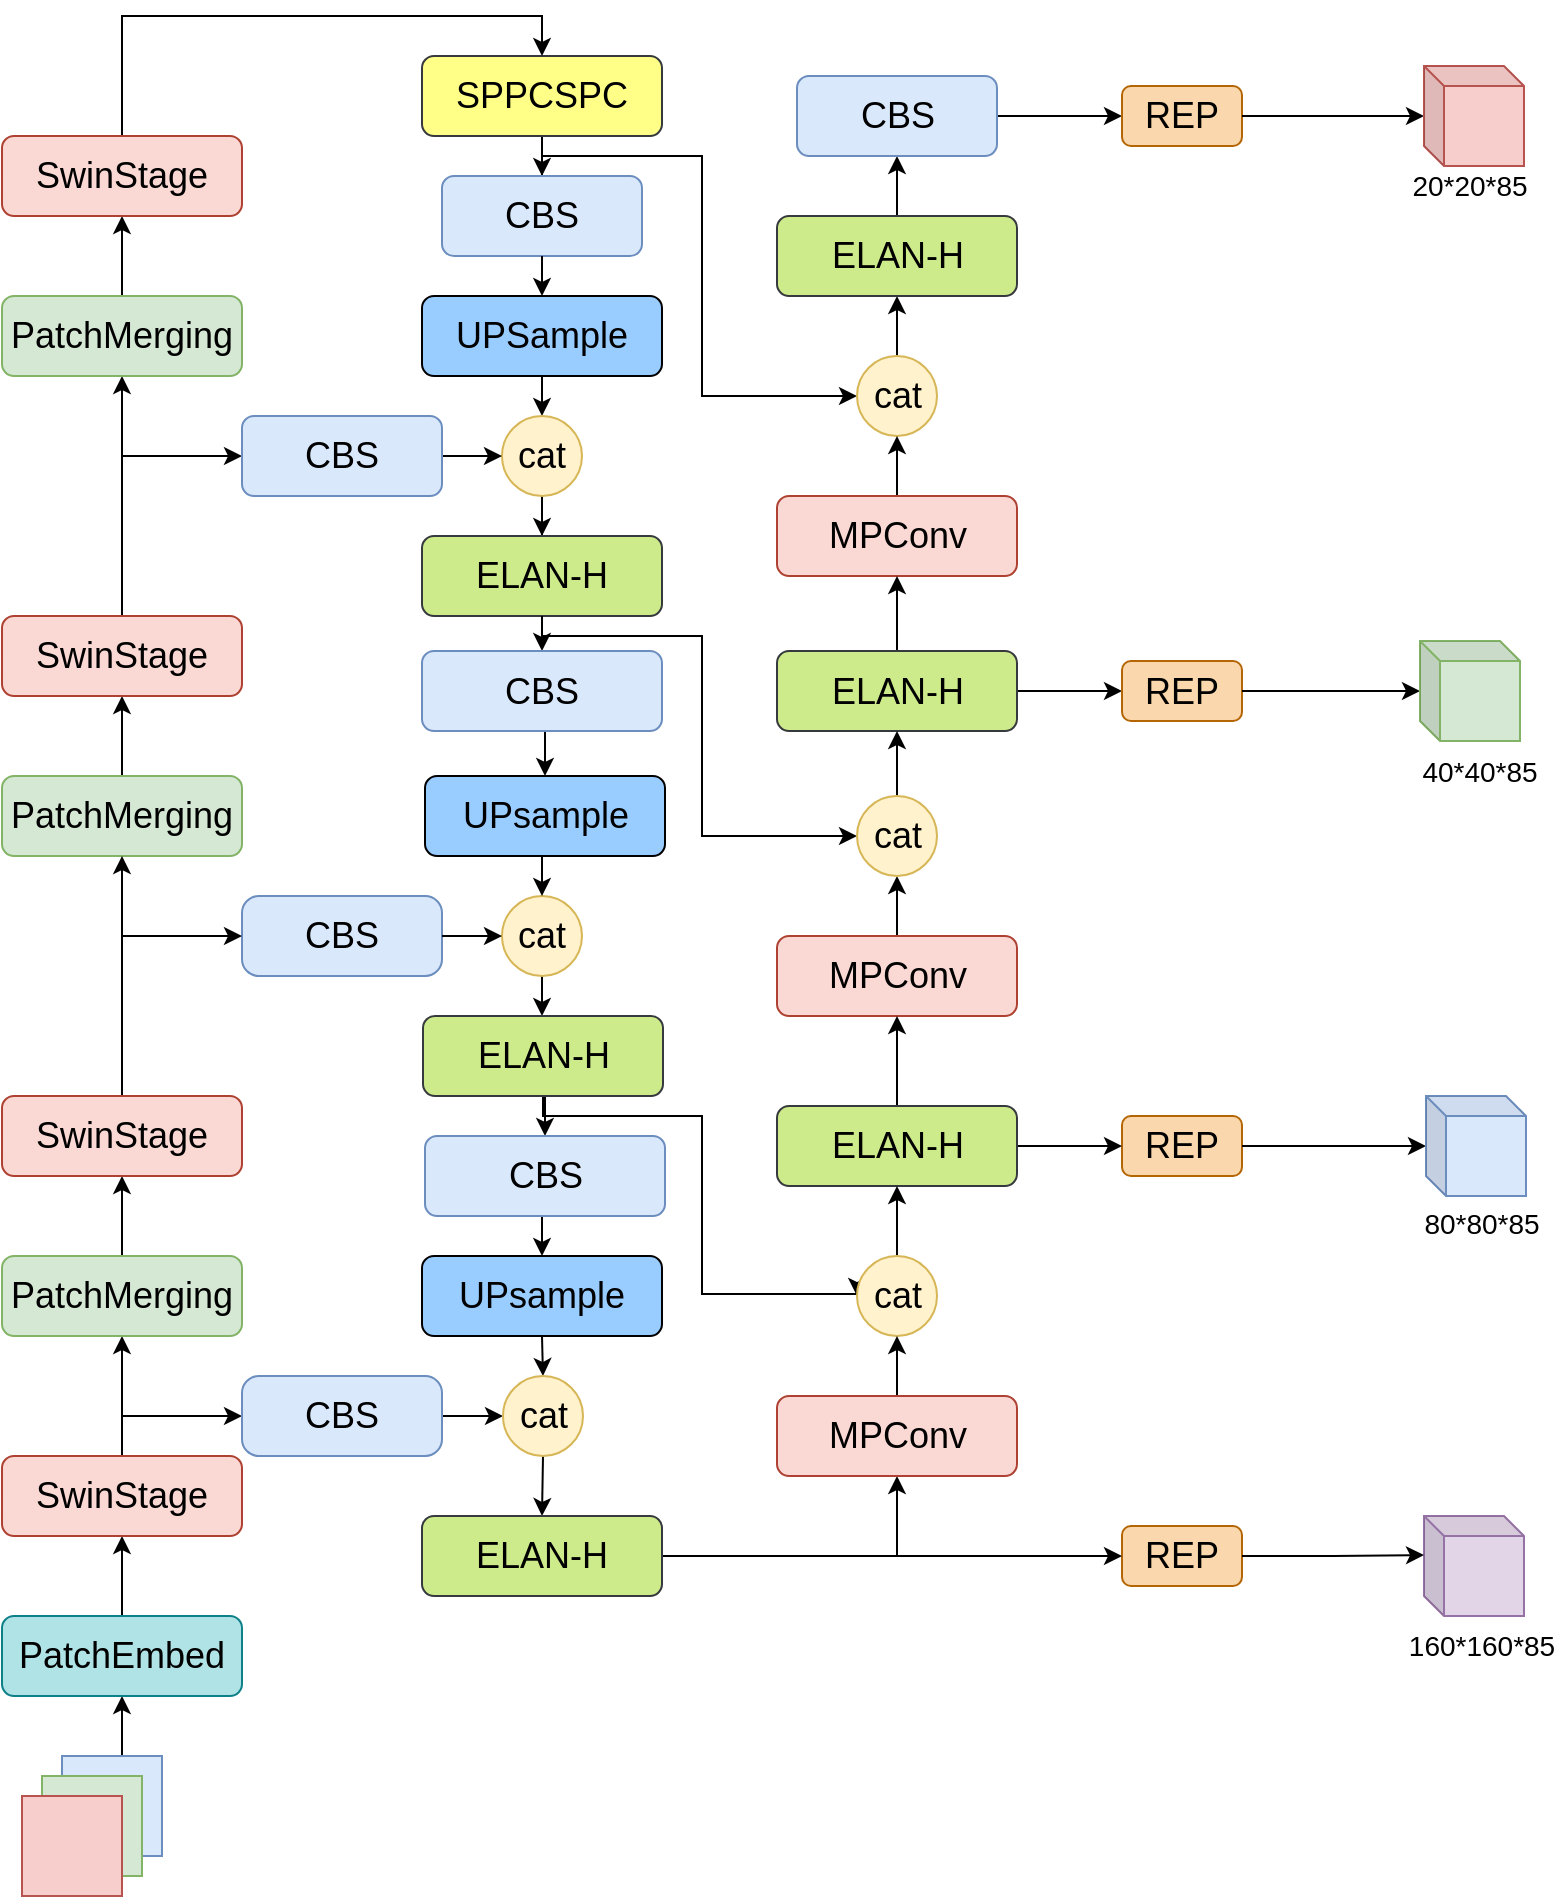 <mxfile version="23.1.1" type="github">
  <diagram id="i7gGXflLBzXJQ1Onad0F" name="第 1 页">
    <mxGraphModel dx="2049" dy="1066" grid="1" gridSize="10" guides="1" tooltips="1" connect="1" arrows="1" fold="1" page="1" pageScale="1" pageWidth="827" pageHeight="1169" math="0" shadow="0">
      <root>
        <mxCell id="0" />
        <mxCell id="1" parent="0" />
        <mxCell id="FEVaPa4jQSWnyuISxAun-16" style="edgeStyle=orthogonalEdgeStyle;rounded=0;orthogonalLoop=1;jettySize=auto;html=1;exitX=0.5;exitY=0;exitDx=0;exitDy=0;entryX=0.5;entryY=1;entryDx=0;entryDy=0;" parent="1" source="6hGsSX0xc1QD5v10wT_n-3" target="96Z2TRk2g2hctk14bLeR-11" edge="1">
          <mxGeometry relative="1" as="geometry" />
        </mxCell>
        <mxCell id="6hGsSX0xc1QD5v10wT_n-3" value="" style="whiteSpace=wrap;html=1;aspect=fixed;fillColor=#dae8fc;strokeColor=#6c8ebf;" parent="1" vertex="1">
          <mxGeometry x="70" y="970" width="50" height="50" as="geometry" />
        </mxCell>
        <mxCell id="6hGsSX0xc1QD5v10wT_n-2" value="" style="whiteSpace=wrap;html=1;aspect=fixed;fillColor=#d5e8d4;strokeColor=#82b366;" parent="1" vertex="1">
          <mxGeometry x="60" y="980" width="50" height="50" as="geometry" />
        </mxCell>
        <mxCell id="6hGsSX0xc1QD5v10wT_n-1" value="" style="whiteSpace=wrap;html=1;aspect=fixed;fillColor=#f8cecc;strokeColor=#b85450;" parent="1" vertex="1">
          <mxGeometry x="50" y="990" width="50" height="50" as="geometry" />
        </mxCell>
        <mxCell id="FEVaPa4jQSWnyuISxAun-14" style="edgeStyle=orthogonalEdgeStyle;rounded=0;orthogonalLoop=1;jettySize=auto;html=1;exitX=0.5;exitY=0;exitDx=0;exitDy=0;entryX=0.5;entryY=1;entryDx=0;entryDy=0;" parent="1" source="96Z2TRk2g2hctk14bLeR-11" target="96Z2TRk2g2hctk14bLeR-17" edge="1">
          <mxGeometry relative="1" as="geometry" />
        </mxCell>
        <mxCell id="96Z2TRk2g2hctk14bLeR-11" value="&lt;font style=&quot;font-size: 18px;&quot;&gt;PatchEmbed&lt;/font&gt;" style="rounded=1;whiteSpace=wrap;html=1;fillColor=#b0e3e6;strokeColor=#0e8088;" parent="1" vertex="1">
          <mxGeometry x="40" y="900" width="120" height="40" as="geometry" />
        </mxCell>
        <mxCell id="96Z2TRk2g2hctk14bLeR-20" value="" style="edgeStyle=orthogonalEdgeStyle;rounded=0;orthogonalLoop=1;jettySize=auto;html=1;" parent="1" source="96Z2TRk2g2hctk14bLeR-17" target="96Z2TRk2g2hctk14bLeR-19" edge="1">
          <mxGeometry relative="1" as="geometry" />
        </mxCell>
        <mxCell id="FEVaPa4jQSWnyuISxAun-20" style="edgeStyle=orthogonalEdgeStyle;rounded=0;orthogonalLoop=1;jettySize=auto;html=1;exitX=0.5;exitY=0;exitDx=0;exitDy=0;entryX=0;entryY=0.5;entryDx=0;entryDy=0;" parent="1" source="96Z2TRk2g2hctk14bLeR-17" target="FEVaPa4jQSWnyuISxAun-19" edge="1">
          <mxGeometry relative="1" as="geometry" />
        </mxCell>
        <mxCell id="96Z2TRk2g2hctk14bLeR-17" value="&lt;font style=&quot;font-size: 18px;&quot;&gt;SwinStage&lt;/font&gt;" style="rounded=1;whiteSpace=wrap;html=1;fillColor=#fad9d5;strokeColor=#ae4132;" parent="1" vertex="1">
          <mxGeometry x="40" y="820" width="120" height="40" as="geometry" />
        </mxCell>
        <mxCell id="96Z2TRk2g2hctk14bLeR-284" value="" style="edgeStyle=orthogonalEdgeStyle;rounded=0;orthogonalLoop=1;jettySize=auto;html=1;fontSize=30;" parent="1" source="96Z2TRk2g2hctk14bLeR-19" target="96Z2TRk2g2hctk14bLeR-281" edge="1">
          <mxGeometry relative="1" as="geometry" />
        </mxCell>
        <mxCell id="96Z2TRk2g2hctk14bLeR-19" value="&lt;font style=&quot;font-size: 18px;&quot;&gt;PatchMerging&lt;/font&gt;" style="rounded=1;whiteSpace=wrap;html=1;fillColor=#d5e8d4;strokeColor=#82b366;" parent="1" vertex="1">
          <mxGeometry x="40" y="720" width="120" height="40" as="geometry" />
        </mxCell>
        <mxCell id="96Z2TRk2g2hctk14bLeR-41" style="edgeStyle=orthogonalEdgeStyle;rounded=0;orthogonalLoop=1;jettySize=auto;html=1;exitX=0.5;exitY=0;exitDx=0;exitDy=0;entryX=0.5;entryY=1;entryDx=0;entryDy=0;" parent="1" source="96Z2TRk2g2hctk14bLeR-21" target="96Z2TRk2g2hctk14bLeR-23" edge="1">
          <mxGeometry relative="1" as="geometry" />
        </mxCell>
        <mxCell id="96Z2TRk2g2hctk14bLeR-21" value="&lt;font style=&quot;font-size: 18px;&quot;&gt;PatchMerging&lt;/font&gt;" style="rounded=1;whiteSpace=wrap;html=1;fillColor=#d5e8d4;strokeColor=#82b366;" parent="1" vertex="1">
          <mxGeometry x="40" y="480" width="120" height="40" as="geometry" />
        </mxCell>
        <mxCell id="96Z2TRk2g2hctk14bLeR-26" style="edgeStyle=orthogonalEdgeStyle;rounded=0;orthogonalLoop=1;jettySize=auto;html=1;exitX=0.5;exitY=0;exitDx=0;exitDy=0;" parent="1" source="96Z2TRk2g2hctk14bLeR-23" target="96Z2TRk2g2hctk14bLeR-25" edge="1">
          <mxGeometry relative="1" as="geometry" />
        </mxCell>
        <mxCell id="FEVaPa4jQSWnyuISxAun-17" style="edgeStyle=orthogonalEdgeStyle;rounded=0;orthogonalLoop=1;jettySize=auto;html=1;exitX=0.5;exitY=0;exitDx=0;exitDy=0;entryX=0;entryY=0.5;entryDx=0;entryDy=0;" parent="1" source="96Z2TRk2g2hctk14bLeR-23" target="96Z2TRk2g2hctk14bLeR-40" edge="1">
          <mxGeometry relative="1" as="geometry" />
        </mxCell>
        <mxCell id="96Z2TRk2g2hctk14bLeR-23" value="&lt;font style=&quot;font-size: 18px;&quot;&gt;SwinStage&lt;/font&gt;" style="rounded=1;whiteSpace=wrap;html=1;fillColor=#fad9d5;strokeColor=#ae4132;" parent="1" vertex="1">
          <mxGeometry x="40" y="400" width="120" height="40" as="geometry" />
        </mxCell>
        <mxCell id="FEVaPa4jQSWnyuISxAun-5" value="" style="edgeStyle=orthogonalEdgeStyle;rounded=0;orthogonalLoop=1;jettySize=auto;html=1;" parent="1" source="96Z2TRk2g2hctk14bLeR-25" target="FEVaPa4jQSWnyuISxAun-4" edge="1">
          <mxGeometry relative="1" as="geometry" />
        </mxCell>
        <mxCell id="96Z2TRk2g2hctk14bLeR-25" value="&lt;font style=&quot;font-size: 18px;&quot;&gt;PatchMerging&lt;/font&gt;" style="rounded=1;whiteSpace=wrap;html=1;fillColor=#d5e8d4;strokeColor=#82b366;" parent="1" vertex="1">
          <mxGeometry x="40" y="240" width="120" height="40" as="geometry" />
        </mxCell>
        <mxCell id="96Z2TRk2g2hctk14bLeR-31" style="edgeStyle=orthogonalEdgeStyle;rounded=0;orthogonalLoop=1;jettySize=auto;html=1;exitX=0.5;exitY=1;exitDx=0;exitDy=0;" parent="1" source="96Z2TRk2g2hctk14bLeR-28" target="96Z2TRk2g2hctk14bLeR-30" edge="1">
          <mxGeometry relative="1" as="geometry" />
        </mxCell>
        <mxCell id="FEVaPa4jQSWnyuISxAun-55" style="edgeStyle=orthogonalEdgeStyle;rounded=0;orthogonalLoop=1;jettySize=auto;html=1;exitX=0.5;exitY=1;exitDx=0;exitDy=0;entryX=0;entryY=0.5;entryDx=0;entryDy=0;" parent="1" source="96Z2TRk2g2hctk14bLeR-28" target="96Z2TRk2g2hctk14bLeR-71" edge="1">
          <mxGeometry relative="1" as="geometry">
            <Array as="points">
              <mxPoint x="310" y="170" />
              <mxPoint x="390" y="170" />
              <mxPoint x="390" y="290" />
            </Array>
          </mxGeometry>
        </mxCell>
        <mxCell id="96Z2TRk2g2hctk14bLeR-28" value="&lt;font style=&quot;font-size: 18px;&quot;&gt;SPPCSPC&lt;/font&gt;" style="rounded=1;whiteSpace=wrap;html=1;fillColor=#ffff88;strokeColor=#36393d;" parent="1" vertex="1">
          <mxGeometry x="250" y="120" width="120" height="40" as="geometry" />
        </mxCell>
        <mxCell id="96Z2TRk2g2hctk14bLeR-30" value="&lt;font style=&quot;font-size: 18px;&quot;&gt;CBS&lt;/font&gt;" style="rounded=1;whiteSpace=wrap;html=1;fillColor=#dae8fc;strokeColor=#6c8ebf;" parent="1" vertex="1">
          <mxGeometry x="260" y="180" width="100" height="40" as="geometry" />
        </mxCell>
        <mxCell id="FEVaPa4jQSWnyuISxAun-47" style="edgeStyle=orthogonalEdgeStyle;rounded=0;orthogonalLoop=1;jettySize=auto;html=1;exitX=0.5;exitY=1;exitDx=0;exitDy=0;entryX=0.5;entryY=0;entryDx=0;entryDy=0;" parent="1" source="96Z2TRk2g2hctk14bLeR-32" target="96Z2TRk2g2hctk14bLeR-37" edge="1">
          <mxGeometry relative="1" as="geometry" />
        </mxCell>
        <mxCell id="96Z2TRk2g2hctk14bLeR-32" value="&lt;font style=&quot;font-size: 18px;&quot;&gt;UPSample&lt;/font&gt;" style="rounded=1;whiteSpace=wrap;html=1;fillColor=#99CCFF;" parent="1" vertex="1">
          <mxGeometry x="250" y="240" width="120" height="40" as="geometry" />
        </mxCell>
        <mxCell id="96Z2TRk2g2hctk14bLeR-50" value="" style="edgeStyle=orthogonalEdgeStyle;rounded=0;orthogonalLoop=1;jettySize=auto;html=1;" parent="1" source="96Z2TRk2g2hctk14bLeR-37" target="96Z2TRk2g2hctk14bLeR-49" edge="1">
          <mxGeometry relative="1" as="geometry" />
        </mxCell>
        <mxCell id="96Z2TRk2g2hctk14bLeR-37" value="&lt;font style=&quot;font-size: 18px;&quot;&gt;cat&lt;/font&gt;" style="ellipse;whiteSpace=wrap;html=1;rounded=1;fillColor=#fff2cc;strokeColor=#d6b656;" parent="1" vertex="1">
          <mxGeometry x="290" y="300" width="40" height="40" as="geometry" />
        </mxCell>
        <mxCell id="slHn6gZgomVeKo_xS-rV-101" style="edgeStyle=orthogonalEdgeStyle;rounded=0;orthogonalLoop=1;jettySize=auto;html=1;exitX=1;exitY=0.5;exitDx=0;exitDy=0;" parent="1" source="96Z2TRk2g2hctk14bLeR-40" target="96Z2TRk2g2hctk14bLeR-37" edge="1">
          <mxGeometry relative="1" as="geometry" />
        </mxCell>
        <mxCell id="96Z2TRk2g2hctk14bLeR-40" value="&lt;font style=&quot;font-size: 18px;&quot;&gt;CBS&lt;/font&gt;" style="rounded=1;whiteSpace=wrap;html=1;fillColor=#dae8fc;strokeColor=#6c8ebf;" parent="1" vertex="1">
          <mxGeometry x="160" y="300" width="100" height="40" as="geometry" />
        </mxCell>
        <mxCell id="96Z2TRk2g2hctk14bLeR-43" value="&lt;font style=&quot;font-size: 18px;&quot;&gt;CBS&lt;/font&gt;" style="rounded=1;whiteSpace=wrap;html=1;fillColor=#dae8fc;strokeColor=#6c8ebf;arcSize=21;" parent="1" vertex="1">
          <mxGeometry x="160" y="540" width="100" height="40" as="geometry" />
        </mxCell>
        <mxCell id="96Z2TRk2g2hctk14bLeR-67" value="" style="edgeStyle=orthogonalEdgeStyle;rounded=0;orthogonalLoop=1;jettySize=auto;html=1;" parent="1" source="96Z2TRk2g2hctk14bLeR-48" target="96Z2TRk2g2hctk14bLeR-66" edge="1">
          <mxGeometry relative="1" as="geometry" />
        </mxCell>
        <mxCell id="96Z2TRk2g2hctk14bLeR-48" value="&lt;font style=&quot;font-size: 18px;&quot;&gt;cat&lt;/font&gt;" style="ellipse;whiteSpace=wrap;html=1;rounded=1;fillColor=#fff2cc;strokeColor=#d6b656;" parent="1" vertex="1">
          <mxGeometry x="290" y="540" width="40" height="40" as="geometry" />
        </mxCell>
        <mxCell id="FEVaPa4jQSWnyuISxAun-54" style="edgeStyle=orthogonalEdgeStyle;rounded=0;orthogonalLoop=1;jettySize=auto;html=1;exitX=0.5;exitY=1;exitDx=0;exitDy=0;entryX=0;entryY=0.5;entryDx=0;entryDy=0;" parent="1" source="96Z2TRk2g2hctk14bLeR-49" target="96Z2TRk2g2hctk14bLeR-89" edge="1">
          <mxGeometry relative="1" as="geometry">
            <Array as="points">
              <mxPoint x="310" y="410" />
              <mxPoint x="390" y="410" />
              <mxPoint x="390" y="510" />
            </Array>
          </mxGeometry>
        </mxCell>
        <mxCell id="96Z2TRk2g2hctk14bLeR-49" value="&lt;font style=&quot;font-size: 18px;&quot;&gt;ELAN-H&lt;/font&gt;" style="rounded=1;whiteSpace=wrap;html=1;fillColor=#cdeb8b;strokeColor=#36393d;" parent="1" vertex="1">
          <mxGeometry x="250" y="360" width="120" height="40" as="geometry" />
        </mxCell>
        <mxCell id="96Z2TRk2g2hctk14bLeR-56" style="edgeStyle=orthogonalEdgeStyle;rounded=0;orthogonalLoop=1;jettySize=auto;html=1;exitX=0.5;exitY=1;exitDx=0;exitDy=0;entryX=0.5;entryY=0;entryDx=0;entryDy=0;" parent="1" source="96Z2TRk2g2hctk14bLeR-49" target="96Z2TRk2g2hctk14bLeR-54" edge="1">
          <mxGeometry relative="1" as="geometry">
            <mxPoint x="311" y="445" as="sourcePoint" />
          </mxGeometry>
        </mxCell>
        <mxCell id="a6rZ2WNsQKCH5PQ9cZ_o-20" style="edgeStyle=orthogonalEdgeStyle;rounded=0;orthogonalLoop=1;jettySize=auto;html=1;exitX=0.5;exitY=1;exitDx=0;exitDy=0;entryX=0.5;entryY=0;entryDx=0;entryDy=0;fontFamily=Tahoma;fontSize=6;" parent="1" source="96Z2TRk2g2hctk14bLeR-60" target="96Z2TRk2g2hctk14bLeR-48" edge="1">
          <mxGeometry relative="1" as="geometry" />
        </mxCell>
        <mxCell id="96Z2TRk2g2hctk14bLeR-60" value="&lt;font style=&quot;font-size: 18px;&quot;&gt;UPsample&lt;/font&gt;" style="rounded=1;whiteSpace=wrap;html=1;fillColor=#99CCFF;" parent="1" vertex="1">
          <mxGeometry x="251.5" y="480" width="120" height="40" as="geometry" />
        </mxCell>
        <mxCell id="FEVaPa4jQSWnyuISxAun-22" style="edgeStyle=orthogonalEdgeStyle;rounded=0;orthogonalLoop=1;jettySize=auto;html=1;exitX=0.5;exitY=1;exitDx=0;exitDy=0;entryX=0.5;entryY=0;entryDx=0;entryDy=0;" parent="1" source="96Z2TRk2g2hctk14bLeR-66" target="FEVaPa4jQSWnyuISxAun-21" edge="1">
          <mxGeometry relative="1" as="geometry" />
        </mxCell>
        <mxCell id="FEVaPa4jQSWnyuISxAun-48" style="edgeStyle=orthogonalEdgeStyle;rounded=0;orthogonalLoop=1;jettySize=auto;html=1;exitX=0.5;exitY=1;exitDx=0;exitDy=0;entryX=0;entryY=0.5;entryDx=0;entryDy=0;" parent="1" source="96Z2TRk2g2hctk14bLeR-66" target="FEVaPa4jQSWnyuISxAun-34" edge="1">
          <mxGeometry relative="1" as="geometry">
            <Array as="points">
              <mxPoint x="311" y="650" />
              <mxPoint x="390" y="650" />
              <mxPoint x="390" y="739" />
            </Array>
          </mxGeometry>
        </mxCell>
        <mxCell id="96Z2TRk2g2hctk14bLeR-66" value="&lt;font style=&quot;font-size: 18px;&quot;&gt;ELAN-H&lt;/font&gt;" style="whiteSpace=wrap;html=1;rounded=1;fillColor=#cdeb8b;strokeColor=#36393d;" parent="1" vertex="1">
          <mxGeometry x="250.5" y="600" width="120" height="40" as="geometry" />
        </mxCell>
        <mxCell id="96Z2TRk2g2hctk14bLeR-96" style="edgeStyle=orthogonalEdgeStyle;rounded=0;orthogonalLoop=1;jettySize=auto;html=1;exitX=0.5;exitY=0;exitDx=0;exitDy=0;entryX=0.5;entryY=1;entryDx=0;entryDy=0;" parent="1" source="96Z2TRk2g2hctk14bLeR-71" target="96Z2TRk2g2hctk14bLeR-94" edge="1">
          <mxGeometry relative="1" as="geometry" />
        </mxCell>
        <mxCell id="96Z2TRk2g2hctk14bLeR-71" value="&lt;font style=&quot;font-size: 18px;&quot;&gt;cat&lt;/font&gt;" style="ellipse;whiteSpace=wrap;html=1;rounded=1;fillColor=#fff2cc;strokeColor=#d6b656;" parent="1" vertex="1">
          <mxGeometry x="467.5" y="270" width="40" height="40" as="geometry" />
        </mxCell>
        <mxCell id="96Z2TRk2g2hctk14bLeR-84" value="" style="edgeStyle=orthogonalEdgeStyle;rounded=0;orthogonalLoop=1;jettySize=auto;html=1;entryX=0.5;entryY=1;entryDx=0;entryDy=0;" parent="1" source="96Z2TRk2g2hctk14bLeR-81" target="96Z2TRk2g2hctk14bLeR-71" edge="1">
          <mxGeometry relative="1" as="geometry">
            <mxPoint x="486" y="320" as="targetPoint" />
          </mxGeometry>
        </mxCell>
        <mxCell id="96Z2TRk2g2hctk14bLeR-81" value="&lt;font style=&quot;font-size: 18px;&quot;&gt;MPConv&lt;/font&gt;" style="whiteSpace=wrap;html=1;rounded=1;fillColor=#fad9d5;strokeColor=#ae4132;" parent="1" vertex="1">
          <mxGeometry x="427.5" y="340" width="120" height="40" as="geometry" />
        </mxCell>
        <mxCell id="96Z2TRk2g2hctk14bLeR-88" value="" style="edgeStyle=orthogonalEdgeStyle;rounded=0;orthogonalLoop=1;jettySize=auto;html=1;" parent="1" source="96Z2TRk2g2hctk14bLeR-82" target="96Z2TRk2g2hctk14bLeR-81" edge="1">
          <mxGeometry relative="1" as="geometry" />
        </mxCell>
        <mxCell id="slHn6gZgomVeKo_xS-rV-91" style="edgeStyle=orthogonalEdgeStyle;rounded=0;orthogonalLoop=1;jettySize=auto;html=1;exitX=1;exitY=0.5;exitDx=0;exitDy=0;entryX=0;entryY=0.5;entryDx=0;entryDy=0;" parent="1" source="96Z2TRk2g2hctk14bLeR-82" target="96Z2TRk2g2hctk14bLeR-100" edge="1">
          <mxGeometry relative="1" as="geometry" />
        </mxCell>
        <mxCell id="96Z2TRk2g2hctk14bLeR-82" value="&lt;font style=&quot;font-size: 18px;&quot;&gt;ELAN-H&lt;/font&gt;" style="whiteSpace=wrap;html=1;rounded=1;fillColor=#cdeb8b;strokeColor=#36393d;" parent="1" vertex="1">
          <mxGeometry x="427.5" y="417.5" width="120" height="40" as="geometry" />
        </mxCell>
        <mxCell id="FEVaPa4jQSWnyuISxAun-53" style="edgeStyle=orthogonalEdgeStyle;rounded=0;orthogonalLoop=1;jettySize=auto;html=1;exitX=0.5;exitY=0;exitDx=0;exitDy=0;entryX=0.5;entryY=1;entryDx=0;entryDy=0;" parent="1" source="96Z2TRk2g2hctk14bLeR-83" target="96Z2TRk2g2hctk14bLeR-89" edge="1">
          <mxGeometry relative="1" as="geometry" />
        </mxCell>
        <mxCell id="96Z2TRk2g2hctk14bLeR-83" value="&lt;font style=&quot;font-size: 18px;&quot;&gt;MPConv&lt;/font&gt;" style="whiteSpace=wrap;html=1;rounded=1;fillColor=#fad9d5;strokeColor=#ae4132;" parent="1" vertex="1">
          <mxGeometry x="427.5" y="560" width="120" height="40" as="geometry" />
        </mxCell>
        <mxCell id="96Z2TRk2g2hctk14bLeR-90" value="" style="edgeStyle=orthogonalEdgeStyle;rounded=0;orthogonalLoop=1;jettySize=auto;html=1;" parent="1" source="96Z2TRk2g2hctk14bLeR-89" target="96Z2TRk2g2hctk14bLeR-82" edge="1">
          <mxGeometry relative="1" as="geometry" />
        </mxCell>
        <mxCell id="96Z2TRk2g2hctk14bLeR-89" value="&lt;font style=&quot;font-size: 18px;&quot;&gt;cat&lt;/font&gt;" style="ellipse;whiteSpace=wrap;html=1;rounded=1;fillColor=#fff2cc;strokeColor=#d6b656;" parent="1" vertex="1">
          <mxGeometry x="467.5" y="490" width="40" height="40" as="geometry" />
        </mxCell>
        <mxCell id="96Z2TRk2g2hctk14bLeR-97" style="edgeStyle=orthogonalEdgeStyle;rounded=0;orthogonalLoop=1;jettySize=auto;html=1;exitX=0.5;exitY=0;exitDx=0;exitDy=0;entryX=0.5;entryY=1;entryDx=0;entryDy=0;" parent="1" source="96Z2TRk2g2hctk14bLeR-94" target="96Z2TRk2g2hctk14bLeR-95" edge="1">
          <mxGeometry relative="1" as="geometry">
            <mxPoint x="486" y="175" as="sourcePoint" />
          </mxGeometry>
        </mxCell>
        <mxCell id="96Z2TRk2g2hctk14bLeR-94" value="&lt;font style=&quot;font-size: 18px;&quot;&gt;ELAN-H&lt;/font&gt;" style="rounded=1;whiteSpace=wrap;html=1;fillColor=#cdeb8b;strokeColor=#36393d;" parent="1" vertex="1">
          <mxGeometry x="427.5" y="200" width="120" height="40" as="geometry" />
        </mxCell>
        <mxCell id="96Z2TRk2g2hctk14bLeR-99" style="edgeStyle=orthogonalEdgeStyle;rounded=0;orthogonalLoop=1;jettySize=auto;html=1;exitX=1;exitY=0.5;exitDx=0;exitDy=0;entryX=0;entryY=0.5;entryDx=0;entryDy=0;" parent="1" source="96Z2TRk2g2hctk14bLeR-95" target="96Z2TRk2g2hctk14bLeR-98" edge="1">
          <mxGeometry relative="1" as="geometry" />
        </mxCell>
        <mxCell id="96Z2TRk2g2hctk14bLeR-95" value="&lt;font style=&quot;font-size: 18px;&quot;&gt;CBS&lt;/font&gt;" style="rounded=1;whiteSpace=wrap;html=1;fillColor=#dae8fc;strokeColor=#6c8ebf;" parent="1" vertex="1">
          <mxGeometry x="437.5" y="130" width="100" height="40" as="geometry" />
        </mxCell>
        <mxCell id="96Z2TRk2g2hctk14bLeR-98" value="&lt;font style=&quot;font-size: 18px;&quot;&gt;REP&lt;/font&gt;" style="rounded=1;whiteSpace=wrap;html=1;fillColor=#fad7ac;strokeColor=#b46504;" parent="1" vertex="1">
          <mxGeometry x="600" y="135" width="60" height="30" as="geometry" />
        </mxCell>
        <mxCell id="96Z2TRk2g2hctk14bLeR-100" value="&lt;font style=&quot;font-size: 18px;&quot;&gt;REP&lt;/font&gt;" style="rounded=1;whiteSpace=wrap;html=1;fillColor=#fad7ac;strokeColor=#b46504;" parent="1" vertex="1">
          <mxGeometry x="600" y="422.5" width="60" height="30" as="geometry" />
        </mxCell>
        <mxCell id="96Z2TRk2g2hctk14bLeR-101" value="&lt;font style=&quot;font-size: 18px;&quot;&gt;REP&lt;/font&gt;" style="rounded=1;whiteSpace=wrap;html=1;fillColor=#fad7ac;strokeColor=#b46504;" parent="1" vertex="1">
          <mxGeometry x="600" y="650" width="60" height="30" as="geometry" />
        </mxCell>
        <mxCell id="96Z2TRk2g2hctk14bLeR-141" value="" style="edgeStyle=orthogonalEdgeStyle;rounded=0;orthogonalLoop=1;jettySize=auto;html=1;exitX=1;exitY=0.5;exitDx=0;exitDy=0;" parent="1" source="96Z2TRk2g2hctk14bLeR-98" target="96Z2TRk2g2hctk14bLeR-117" edge="1">
          <mxGeometry relative="1" as="geometry">
            <mxPoint x="721" y="150.0" as="sourcePoint" />
          </mxGeometry>
        </mxCell>
        <mxCell id="96Z2TRk2g2hctk14bLeR-119" value="" style="edgeStyle=orthogonalEdgeStyle;rounded=0;orthogonalLoop=1;jettySize=auto;html=1;exitX=1;exitY=0.5;exitDx=0;exitDy=0;" parent="1" source="96Z2TRk2g2hctk14bLeR-100" target="96Z2TRk2g2hctk14bLeR-118" edge="1">
          <mxGeometry relative="1" as="geometry">
            <mxPoint x="721" y="396" as="sourcePoint" />
          </mxGeometry>
        </mxCell>
        <mxCell id="96Z2TRk2g2hctk14bLeR-121" value="" style="edgeStyle=orthogonalEdgeStyle;rounded=0;orthogonalLoop=1;jettySize=auto;html=1;exitX=1;exitY=0.5;exitDx=0;exitDy=0;" parent="1" source="96Z2TRk2g2hctk14bLeR-101" target="96Z2TRk2g2hctk14bLeR-120" edge="1">
          <mxGeometry relative="1" as="geometry">
            <mxPoint x="721" y="670" as="sourcePoint" />
          </mxGeometry>
        </mxCell>
        <mxCell id="96Z2TRk2g2hctk14bLeR-117" value="" style="shape=cube;whiteSpace=wrap;html=1;boundedLbl=1;backgroundOutline=1;darkOpacity=0.05;darkOpacity2=0.1;size=10;fontStyle=1;fillColor=#f8cecc;strokeColor=#b85450;" parent="1" vertex="1">
          <mxGeometry x="751" y="125" width="50" height="50" as="geometry" />
        </mxCell>
        <mxCell id="96Z2TRk2g2hctk14bLeR-118" value="" style="shape=cube;whiteSpace=wrap;html=1;boundedLbl=1;backgroundOutline=1;darkOpacity=0.05;darkOpacity2=0.1;size=10;fillColor=#d5e8d4;strokeColor=#82b366;" parent="1" vertex="1">
          <mxGeometry x="749" y="412.5" width="50" height="50" as="geometry" />
        </mxCell>
        <mxCell id="96Z2TRk2g2hctk14bLeR-120" value="" style="shape=cube;whiteSpace=wrap;html=1;boundedLbl=1;backgroundOutline=1;darkOpacity=0.05;darkOpacity2=0.1;size=10;fillColor=#dae8fc;strokeColor=#6c8ebf;" parent="1" vertex="1">
          <mxGeometry x="752" y="640" width="50" height="50" as="geometry" />
        </mxCell>
        <mxCell id="96Z2TRk2g2hctk14bLeR-285" value="" style="edgeStyle=orthogonalEdgeStyle;rounded=0;orthogonalLoop=1;jettySize=auto;html=1;fontSize=30;" parent="1" source="96Z2TRk2g2hctk14bLeR-281" target="96Z2TRk2g2hctk14bLeR-21" edge="1">
          <mxGeometry relative="1" as="geometry" />
        </mxCell>
        <mxCell id="FEVaPa4jQSWnyuISxAun-15" style="edgeStyle=orthogonalEdgeStyle;rounded=0;orthogonalLoop=1;jettySize=auto;html=1;exitX=0.5;exitY=0;exitDx=0;exitDy=0;entryX=0;entryY=0.5;entryDx=0;entryDy=0;" parent="1" source="96Z2TRk2g2hctk14bLeR-281" target="96Z2TRk2g2hctk14bLeR-43" edge="1">
          <mxGeometry relative="1" as="geometry" />
        </mxCell>
        <mxCell id="96Z2TRk2g2hctk14bLeR-281" value="&lt;font style=&quot;font-size: 18px;&quot;&gt;SwinStage&lt;/font&gt;" style="rounded=1;whiteSpace=wrap;html=1;fillColor=#fad9d5;strokeColor=#ae4132;" parent="1" vertex="1">
          <mxGeometry x="40" y="640" width="120" height="40" as="geometry" />
        </mxCell>
        <mxCell id="96Z2TRk2g2hctk14bLeR-370" value="&lt;font style=&quot;font-size: 14px;&quot;&gt;20*20*85&lt;/font&gt;" style="text;html=1;strokeColor=none;fillColor=none;align=center;verticalAlign=middle;whiteSpace=wrap;rounded=0;strokeWidth=1;fontSize=12;" parent="1" vertex="1">
          <mxGeometry x="746" y="170" width="56" height="30" as="geometry" />
        </mxCell>
        <mxCell id="96Z2TRk2g2hctk14bLeR-371" value="&lt;font style=&quot;font-size: 14px;&quot;&gt;40*40*85&lt;/font&gt;" style="text;html=1;strokeColor=none;fillColor=none;align=center;verticalAlign=middle;whiteSpace=wrap;rounded=0;strokeWidth=1;fontSize=12;" parent="1" vertex="1">
          <mxGeometry x="751" y="462.5" width="56" height="30" as="geometry" />
        </mxCell>
        <mxCell id="96Z2TRk2g2hctk14bLeR-372" value="&lt;font style=&quot;font-size: 14px;&quot;&gt;80*80*85&lt;/font&gt;" style="text;html=1;strokeColor=none;fillColor=none;align=center;verticalAlign=middle;whiteSpace=wrap;rounded=0;strokeWidth=1;fontSize=12;" parent="1" vertex="1">
          <mxGeometry x="752" y="689" width="56" height="30" as="geometry" />
        </mxCell>
        <mxCell id="a6rZ2WNsQKCH5PQ9cZ_o-3" style="edgeStyle=orthogonalEdgeStyle;rounded=0;orthogonalLoop=1;jettySize=auto;html=1;exitX=1;exitY=0.5;exitDx=0;exitDy=0;entryX=0;entryY=0.5;entryDx=0;entryDy=0;fontFamily=Tahoma;fontSize=6;" parent="1" source="96Z2TRk2g2hctk14bLeR-43" target="96Z2TRk2g2hctk14bLeR-48" edge="1">
          <mxGeometry relative="1" as="geometry">
            <mxPoint x="273.5" y="565" as="sourcePoint" />
          </mxGeometry>
        </mxCell>
        <mxCell id="a6rZ2WNsQKCH5PQ9cZ_o-12" style="edgeStyle=orthogonalEdgeStyle;rounded=0;orthogonalLoop=1;jettySize=auto;html=1;exitX=0.5;exitY=1;exitDx=0;exitDy=0;entryX=0.5;entryY=0;entryDx=0;entryDy=0;fontFamily=Tahoma;fontSize=6;" parent="1" source="96Z2TRk2g2hctk14bLeR-54" target="96Z2TRk2g2hctk14bLeR-60" edge="1">
          <mxGeometry relative="1" as="geometry">
            <mxPoint x="310" y="506" as="sourcePoint" />
          </mxGeometry>
        </mxCell>
        <mxCell id="a6rZ2WNsQKCH5PQ9cZ_o-15" style="edgeStyle=orthogonalEdgeStyle;rounded=0;orthogonalLoop=1;jettySize=auto;html=1;exitX=0.5;exitY=1;exitDx=0;exitDy=0;entryX=0.5;entryY=0;entryDx=0;entryDy=0;fontFamily=Tahoma;fontSize=6;" parent="1" source="96Z2TRk2g2hctk14bLeR-30" target="96Z2TRk2g2hctk14bLeR-32" edge="1">
          <mxGeometry relative="1" as="geometry">
            <mxPoint x="310" y="287" as="sourcePoint" />
          </mxGeometry>
        </mxCell>
        <mxCell id="a6rZ2WNsQKCH5PQ9cZ_o-16" style="edgeStyle=orthogonalEdgeStyle;rounded=0;orthogonalLoop=1;jettySize=auto;html=1;exitX=0.5;exitY=1;exitDx=0;exitDy=0;fontFamily=Tahoma;fontSize=6;" parent="1" edge="1">
          <mxGeometry relative="1" as="geometry">
            <mxPoint x="360" y="290.5" as="sourcePoint" />
            <mxPoint x="360" y="290.5" as="targetPoint" />
          </mxGeometry>
        </mxCell>
        <mxCell id="FEVaPa4jQSWnyuISxAun-6" style="edgeStyle=orthogonalEdgeStyle;rounded=0;orthogonalLoop=1;jettySize=auto;html=1;exitX=0.5;exitY=0;exitDx=0;exitDy=0;entryX=0.5;entryY=0;entryDx=0;entryDy=0;" parent="1" source="FEVaPa4jQSWnyuISxAun-4" target="96Z2TRk2g2hctk14bLeR-28" edge="1">
          <mxGeometry relative="1" as="geometry" />
        </mxCell>
        <mxCell id="FEVaPa4jQSWnyuISxAun-4" value="&lt;font style=&quot;font-size: 18px;&quot;&gt;SwinStage&lt;/font&gt;" style="rounded=1;whiteSpace=wrap;html=1;fillColor=#fad9d5;strokeColor=#ae4132;" parent="1" vertex="1">
          <mxGeometry x="40" y="160" width="120" height="40" as="geometry" />
        </mxCell>
        <mxCell id="FEVaPa4jQSWnyuISxAun-26" style="edgeStyle=orthogonalEdgeStyle;rounded=0;orthogonalLoop=1;jettySize=auto;html=1;exitX=1;exitY=0.5;exitDx=0;exitDy=0;entryX=0;entryY=0.5;entryDx=0;entryDy=0;" parent="1" source="FEVaPa4jQSWnyuISxAun-19" target="FEVaPa4jQSWnyuISxAun-24" edge="1">
          <mxGeometry relative="1" as="geometry" />
        </mxCell>
        <mxCell id="FEVaPa4jQSWnyuISxAun-19" value="&lt;font style=&quot;font-size: 18px;&quot;&gt;CBS&lt;/font&gt;" style="rounded=1;whiteSpace=wrap;html=1;fillColor=#dae8fc;strokeColor=#6c8ebf;arcSize=21;" parent="1" vertex="1">
          <mxGeometry x="160" y="780" width="100" height="40" as="geometry" />
        </mxCell>
        <mxCell id="FEVaPa4jQSWnyuISxAun-25" style="edgeStyle=orthogonalEdgeStyle;rounded=0;orthogonalLoop=1;jettySize=auto;html=1;exitX=0.5;exitY=1;exitDx=0;exitDy=0;entryX=0.5;entryY=0;entryDx=0;entryDy=0;" parent="1" source="FEVaPa4jQSWnyuISxAun-21" target="FEVaPa4jQSWnyuISxAun-23" edge="1">
          <mxGeometry relative="1" as="geometry" />
        </mxCell>
        <mxCell id="FEVaPa4jQSWnyuISxAun-21" value="&lt;font style=&quot;font-size: 18px;&quot;&gt;CBS&lt;/font&gt;" style="rounded=1;whiteSpace=wrap;html=1;fillColor=#dae8fc;strokeColor=#6c8ebf;" parent="1" vertex="1">
          <mxGeometry x="251.5" y="660" width="120" height="40" as="geometry" />
        </mxCell>
        <mxCell id="FEVaPa4jQSWnyuISxAun-50" style="edgeStyle=orthogonalEdgeStyle;rounded=0;orthogonalLoop=1;jettySize=auto;html=1;exitX=0.5;exitY=1;exitDx=0;exitDy=0;entryX=0.5;entryY=0;entryDx=0;entryDy=0;" parent="1" source="FEVaPa4jQSWnyuISxAun-23" target="FEVaPa4jQSWnyuISxAun-24" edge="1">
          <mxGeometry relative="1" as="geometry" />
        </mxCell>
        <mxCell id="FEVaPa4jQSWnyuISxAun-23" value="&lt;font style=&quot;font-size: 18px;&quot;&gt;UPsample&lt;/font&gt;" style="rounded=1;whiteSpace=wrap;html=1;fillColor=#99CCFF;" parent="1" vertex="1">
          <mxGeometry x="250" y="720" width="120" height="40" as="geometry" />
        </mxCell>
        <mxCell id="FEVaPa4jQSWnyuISxAun-39" style="edgeStyle=orthogonalEdgeStyle;rounded=0;orthogonalLoop=1;jettySize=auto;html=1;exitX=0.5;exitY=1;exitDx=0;exitDy=0;entryX=0.5;entryY=0;entryDx=0;entryDy=0;" parent="1" source="FEVaPa4jQSWnyuISxAun-24" target="FEVaPa4jQSWnyuISxAun-37" edge="1">
          <mxGeometry relative="1" as="geometry" />
        </mxCell>
        <mxCell id="FEVaPa4jQSWnyuISxAun-24" value="&lt;font style=&quot;font-size: 18px;&quot;&gt;cat&lt;/font&gt;" style="ellipse;whiteSpace=wrap;html=1;rounded=1;fillColor=#fff2cc;strokeColor=#d6b656;" parent="1" vertex="1">
          <mxGeometry x="290.5" y="780" width="40" height="40" as="geometry" />
        </mxCell>
        <mxCell id="FEVaPa4jQSWnyuISxAun-32" style="edgeStyle=orthogonalEdgeStyle;rounded=0;orthogonalLoop=1;jettySize=auto;html=1;exitX=1;exitY=0.5;exitDx=0;exitDy=0;entryX=0;entryY=0.5;entryDx=0;entryDy=0;" parent="1" source="FEVaPa4jQSWnyuISxAun-28" target="96Z2TRk2g2hctk14bLeR-101" edge="1">
          <mxGeometry relative="1" as="geometry" />
        </mxCell>
        <mxCell id="FEVaPa4jQSWnyuISxAun-33" style="edgeStyle=orthogonalEdgeStyle;rounded=0;orthogonalLoop=1;jettySize=auto;html=1;exitX=0.5;exitY=0;exitDx=0;exitDy=0;entryX=0.5;entryY=1;entryDx=0;entryDy=0;" parent="1" source="FEVaPa4jQSWnyuISxAun-28" target="96Z2TRk2g2hctk14bLeR-83" edge="1">
          <mxGeometry relative="1" as="geometry" />
        </mxCell>
        <mxCell id="FEVaPa4jQSWnyuISxAun-28" value="&lt;font style=&quot;font-size: 18px;&quot;&gt;ELAN-H&lt;/font&gt;" style="whiteSpace=wrap;html=1;rounded=1;fillColor=#cdeb8b;strokeColor=#36393d;" parent="1" vertex="1">
          <mxGeometry x="427.5" y="645" width="120" height="40" as="geometry" />
        </mxCell>
        <mxCell id="FEVaPa4jQSWnyuISxAun-29" value="&lt;font style=&quot;font-size: 18px;&quot;&gt;REP&lt;/font&gt;" style="rounded=1;whiteSpace=wrap;html=1;fillColor=#fad7ac;strokeColor=#b46504;" parent="1" vertex="1">
          <mxGeometry x="600" y="855" width="60" height="30" as="geometry" />
        </mxCell>
        <mxCell id="FEVaPa4jQSWnyuISxAun-30" value="" style="shape=cube;whiteSpace=wrap;html=1;boundedLbl=1;backgroundOutline=1;darkOpacity=0.05;darkOpacity2=0.1;size=10;fillColor=#e1d5e7;strokeColor=#9673a6;" parent="1" vertex="1">
          <mxGeometry x="751" y="850" width="50" height="50" as="geometry" />
        </mxCell>
        <mxCell id="FEVaPa4jQSWnyuISxAun-31" value="&lt;font style=&quot;font-size: 14px;&quot;&gt;160*160*85&lt;/font&gt;" style="text;html=1;strokeColor=none;fillColor=none;align=center;verticalAlign=middle;whiteSpace=wrap;rounded=0;strokeWidth=1;fontSize=12;" parent="1" vertex="1">
          <mxGeometry x="752" y="900" width="56" height="30" as="geometry" />
        </mxCell>
        <mxCell id="FEVaPa4jQSWnyuISxAun-36" style="edgeStyle=orthogonalEdgeStyle;rounded=0;orthogonalLoop=1;jettySize=auto;html=1;exitX=0.5;exitY=0;exitDx=0;exitDy=0;entryX=0.5;entryY=1;entryDx=0;entryDy=0;" parent="1" source="FEVaPa4jQSWnyuISxAun-34" target="FEVaPa4jQSWnyuISxAun-28" edge="1">
          <mxGeometry relative="1" as="geometry" />
        </mxCell>
        <mxCell id="FEVaPa4jQSWnyuISxAun-34" value="&lt;font style=&quot;font-size: 18px;&quot;&gt;cat&lt;/font&gt;" style="ellipse;whiteSpace=wrap;html=1;rounded=1;fillColor=#fff2cc;strokeColor=#d6b656;" parent="1" vertex="1">
          <mxGeometry x="467.5" y="720" width="40" height="40" as="geometry" />
        </mxCell>
        <mxCell id="FEVaPa4jQSWnyuISxAun-38" style="edgeStyle=orthogonalEdgeStyle;rounded=0;orthogonalLoop=1;jettySize=auto;html=1;exitX=1;exitY=0.5;exitDx=0;exitDy=0;entryX=0;entryY=0.5;entryDx=0;entryDy=0;" parent="1" source="FEVaPa4jQSWnyuISxAun-37" target="FEVaPa4jQSWnyuISxAun-29" edge="1">
          <mxGeometry relative="1" as="geometry" />
        </mxCell>
        <mxCell id="FEVaPa4jQSWnyuISxAun-42" style="edgeStyle=orthogonalEdgeStyle;rounded=0;orthogonalLoop=1;jettySize=auto;html=1;exitX=1;exitY=0.5;exitDx=0;exitDy=0;entryX=0.5;entryY=1;entryDx=0;entryDy=0;" parent="1" source="FEVaPa4jQSWnyuISxAun-37" target="FEVaPa4jQSWnyuISxAun-41" edge="1">
          <mxGeometry relative="1" as="geometry" />
        </mxCell>
        <mxCell id="FEVaPa4jQSWnyuISxAun-37" value="&lt;font style=&quot;font-size: 18px;&quot;&gt;ELAN-H&lt;/font&gt;" style="whiteSpace=wrap;html=1;rounded=1;fillColor=#cdeb8b;strokeColor=#36393d;" parent="1" vertex="1">
          <mxGeometry x="250" y="850" width="120" height="40" as="geometry" />
        </mxCell>
        <mxCell id="FEVaPa4jQSWnyuISxAun-40" style="edgeStyle=orthogonalEdgeStyle;rounded=0;orthogonalLoop=1;jettySize=auto;html=1;exitX=1;exitY=0.5;exitDx=0;exitDy=0;entryX=0;entryY=0;entryDx=0;entryDy=19.5;entryPerimeter=0;" parent="1" source="FEVaPa4jQSWnyuISxAun-29" target="FEVaPa4jQSWnyuISxAun-30" edge="1">
          <mxGeometry relative="1" as="geometry" />
        </mxCell>
        <mxCell id="FEVaPa4jQSWnyuISxAun-51" style="edgeStyle=orthogonalEdgeStyle;rounded=0;orthogonalLoop=1;jettySize=auto;html=1;exitX=0.5;exitY=0;exitDx=0;exitDy=0;entryX=0.5;entryY=1;entryDx=0;entryDy=0;" parent="1" source="FEVaPa4jQSWnyuISxAun-41" target="FEVaPa4jQSWnyuISxAun-34" edge="1">
          <mxGeometry relative="1" as="geometry" />
        </mxCell>
        <mxCell id="FEVaPa4jQSWnyuISxAun-41" value="&lt;font style=&quot;font-size: 18px;&quot;&gt;MPConv&lt;/font&gt;" style="whiteSpace=wrap;html=1;rounded=1;fillColor=#fad9d5;strokeColor=#ae4132;" parent="1" vertex="1">
          <mxGeometry x="427.5" y="790" width="120" height="40" as="geometry" />
        </mxCell>
        <mxCell id="96Z2TRk2g2hctk14bLeR-54" value="&lt;font style=&quot;font-size: 18px;&quot;&gt;CBS&lt;/font&gt;" style="rounded=1;whiteSpace=wrap;html=1;fillColor=#dae8fc;strokeColor=#6c8ebf;" parent="1" vertex="1">
          <mxGeometry x="250" y="417.5" width="120" height="40" as="geometry" />
        </mxCell>
      </root>
    </mxGraphModel>
  </diagram>
</mxfile>
